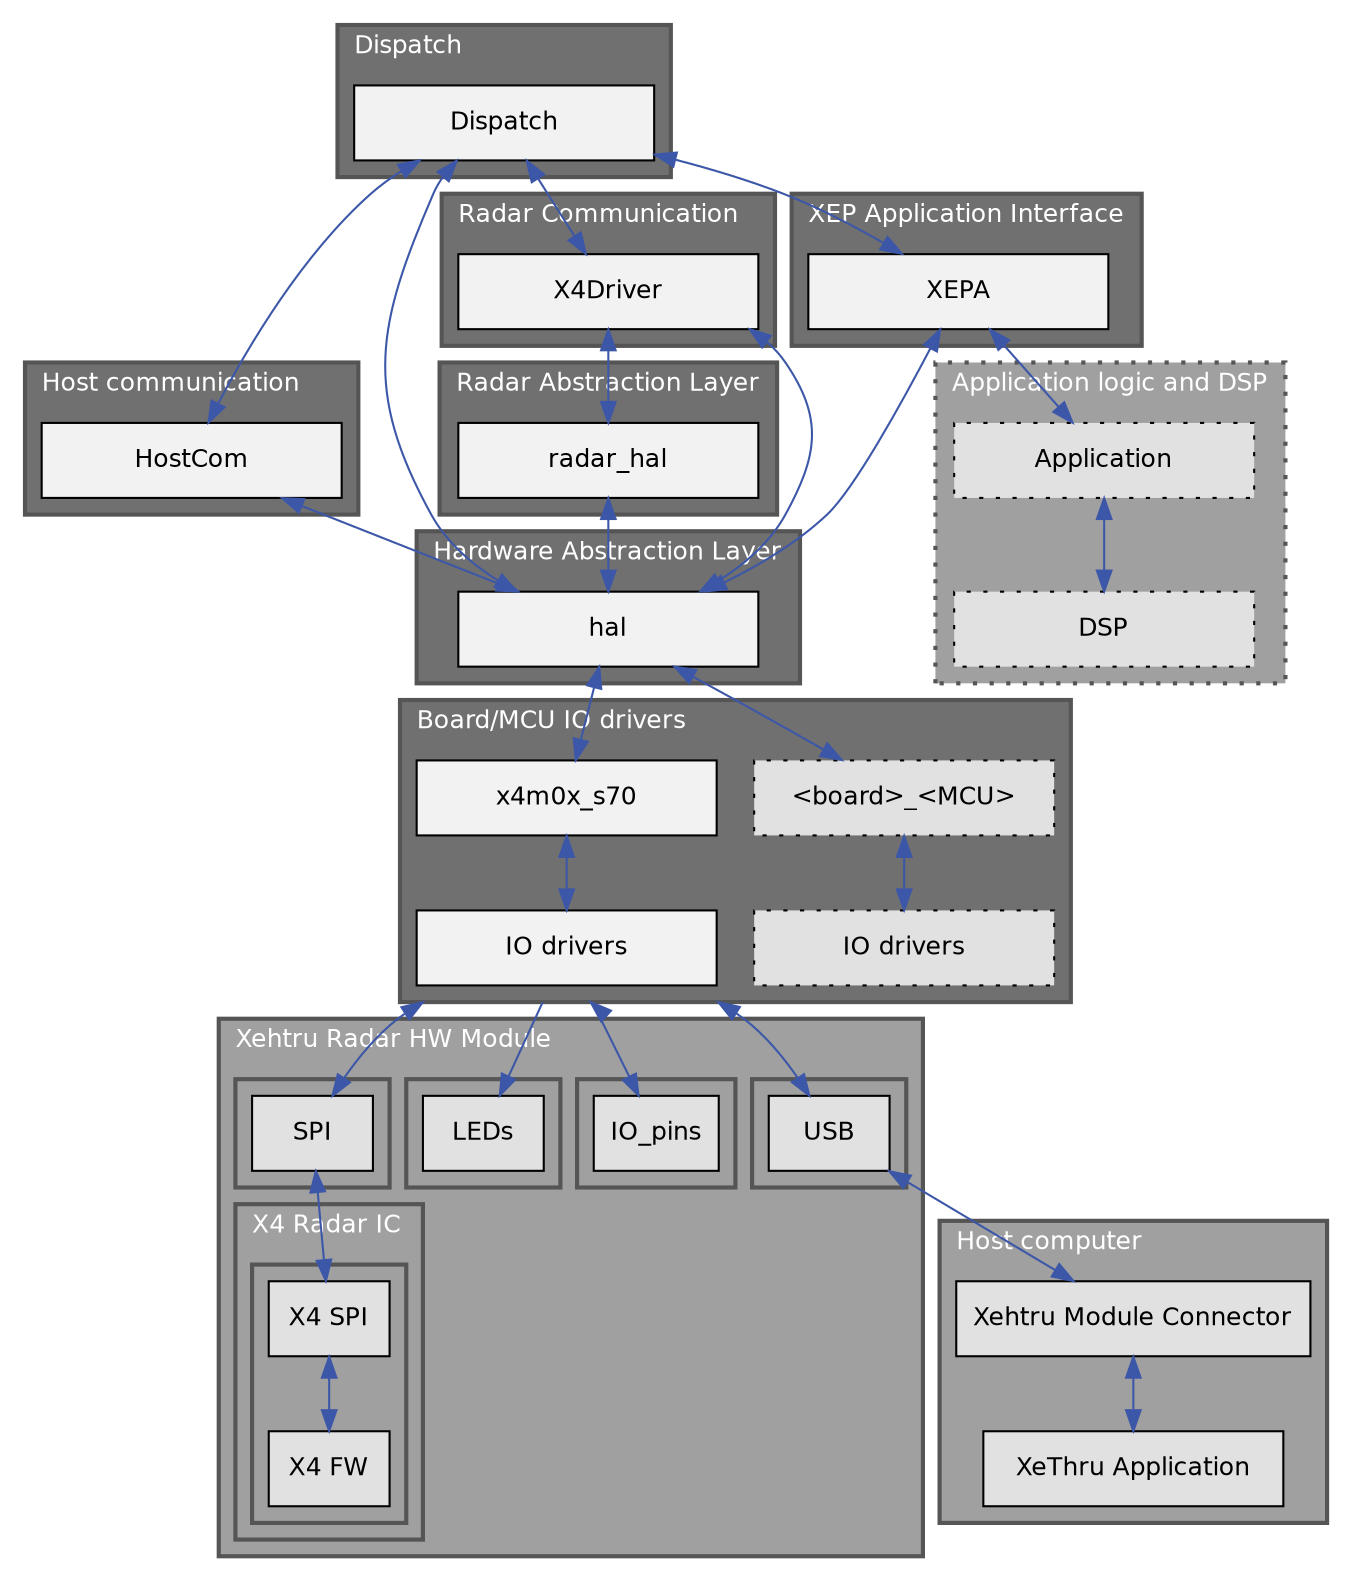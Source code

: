 digraph XEP_BlockDiagram {
  fontname="Helvetica";
  fontcolor="white";
  fontsize="12";
  compound=true;
  labeljust="l";
  style=filled;
  fillcolor="#707070";
  penwidth=2;
  color="#555555";
  node [shape=box, style=filled, fillcolor="#F2F2F2", width=2, fontname="Helvetica", fontsize="12"];
  edge [color="#3D57A8", dir=both];


  subgraph cluster_Dispatch{
    Dispatch [URL="\ref xep_dispatch"];
    label="Dispatch";
  }

  subgraph cluster_HostCom{
    HostCom [URL="\ref xep_hostcom"];
    label="Host communication";
  }


  subgraph cluster_RadarHAL{
    radar_hal [URL="\ref xep_radar_hal_api"];
    label="Radar Abstraction Layer";
  }

  subgraph cluster_HAL{
    hal [URL="\ref xep_hal_api"];
    label="Hardware Abstraction Layer";
  }

  subgraph cluster_RadarCommunication{
    X4Driver [URL="\ref xep_x4driver"];
    label="Radar Communication";
  }

  subgraph cluster_board{
    board_MCU [label="<board>_<MCU>", style="dotted, filled", fillcolor="#E1E1E1"];
    x4m0x_s70 [URL="\ref hal_x4m0x_s70"];
    /*x4m0x_s55;*/
    IO_Drivers_1 [label="IO drivers"];
    IO_Drivers_2 [label="IO drivers", style="dotted, filled", fillcolor="#E1E1E1"];
    /*IO_Drivers_3 [label="IO drivers"];*/
    hal -> board_MCU;
    hal -> x4m0x_s70;
    /*hal -> x4m0x_s55;*/
    x4m0x_s70 -> IO_Drivers_1;
    /*x4m0x_s55 -> IO_Drivers_2;*/
    board_MCU -> IO_Drivers_2;
    label="Board/MCU IO drivers";
    width=6;
  }

  subgraph cluster_XEPAI{
    XEPA [shape=box, URL="\ref xep_application"];
    label="XEP Application Interface";
  }

  subgraph cluster_Appl{
    style="dotted, filled";
    node [fillcolor="#E1E1E1", style="dotted, filled"];
    Application;
    DSP;
    Application -> DSP;
    label="Application logic and DSP";
    fillcolor="#A0A0A0";
  }

  {
    node [fillcolor="#E1E1E1", width=0.8];
    rankdir=TB;
    subgraph cluster_HWboard{
      node [fillcolor="#E1E1E1", width=0.8];
      subgraph cluster_USB{
        node [fillcolor="#E1E1E1"];
        USB;
        fillcolor="#A0A0A0";
      }

      subgraph cluster_IO_pins{
        IO_pins [shape=box];
        fillcolor="#A0A0A0";
      }

/*
      subgraph cluster_UART{
        UART;
        fillcolor="#A0A0A0";
      }
*/

      subgraph cluster_LEDs{
        LEDs;
        fillcolor="#A0A0A0";
      }

      subgraph cluster_SPI{
        SPI;
        fillcolor="#A0A0A0";
      }

      subgraph cluster_X4{
        node [fillcolor="#E1E1E1", weight=500];
        subgraph cluster_X4FW{
          X4_FW [label="X4 FW"];
          X4_SPI [label="X4 SPI"];
          X4_SPI -> X4_FW;
          fillcolor="#A0A0A0";
        }
        label="X4 Radar IC";
        fillcolor="#A0A0A0";
      }
      label="Xehtru Radar HW Module";
      fillcolor="#A0A0A0";
    }


    subgraph cluster_Host{
      node [fillcolor="#E1E1E1", width=2];
      HostMC [label="Xehtru Module Connector", weight=1000];
      HostAppl [label="XeThru Application", weight=1001];
      HostMC -> HostAppl;
      label="Host computer";
      fillcolor="#A0A0A0";
    }
  }

  HostCom -> hal;
  Dispatch -> HostCom;
  Dispatch -> hal;
  Dispatch -> X4Driver;
  Dispatch -> XEPA;
  X4Driver -> radar_hal;
  X4Driver -> hal;
  radar_hal -> hal;
  XEPA -> hal;
  IO_Drivers_1 -> USB [ltail=cluster_board];
  IO_Drivers_1 -> IO_pins [ltail=cluster_board];
  /*IO_Drivers_1 -> UART [ltail=cluster_board];*/
  IO_Drivers_1 -> LEDs [ltail=cluster_board, dir=forward];
  IO_Drivers_1 -> SPI [ltail=cluster_board];
  SPI -> X4_SPI;
  USB -> HostMC;
  /*UART -> HostMC;*/
  XEPA -> Application;
}
